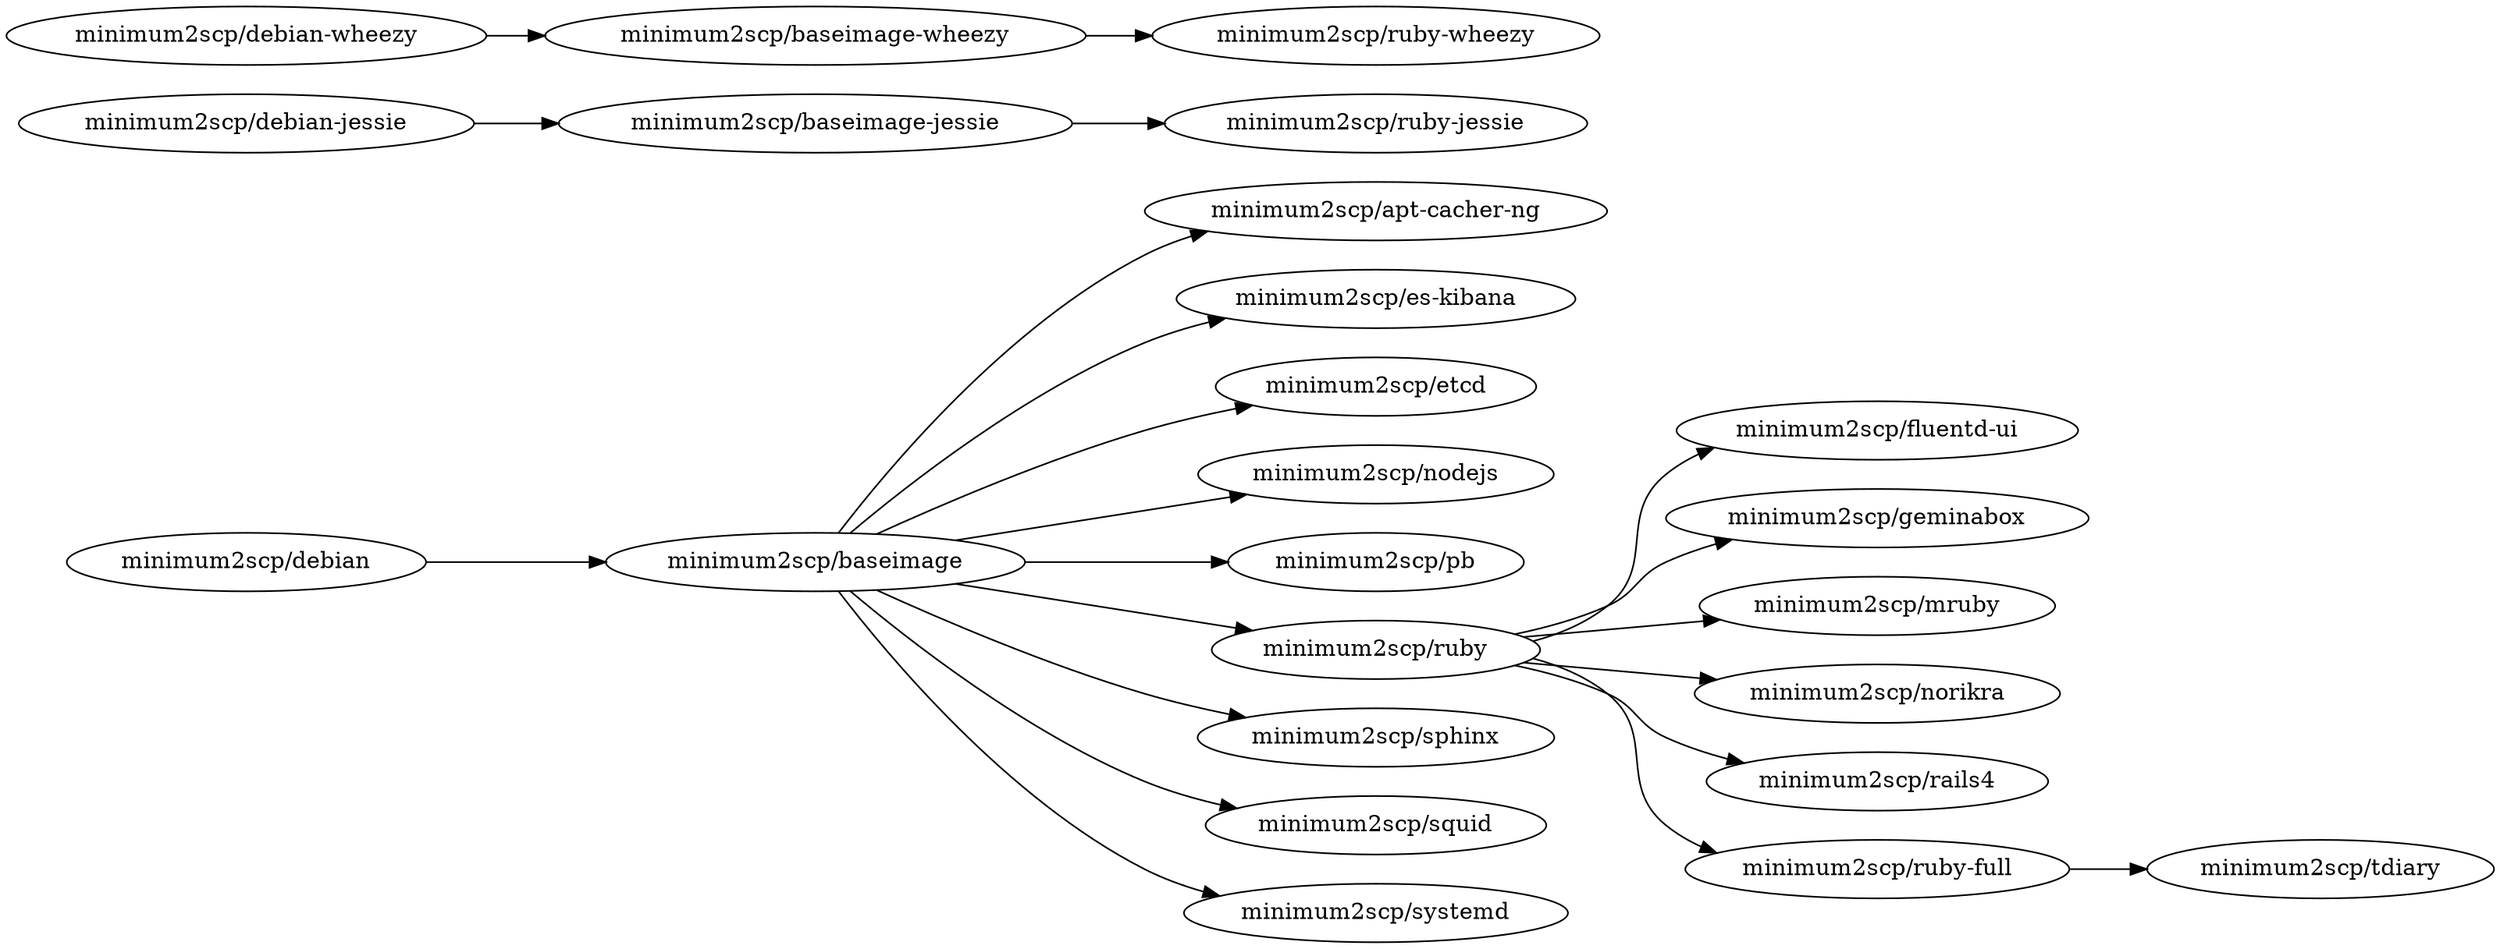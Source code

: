digraph deps {
  graph        [rankdir = "LR"];
  ratio = auto;


  acng              [label = "minimum2scp/apt-cacher-ng"];
  baseimage         [label = "minimum2scp/baseimage"];
  baseimage_jessie  [label = "minimum2scp/baseimage-jessie"];
  baseimage_wheezy  [label = "minimum2scp/baseimage-wheezy"];
  debian            [label = "minimum2scp/debian"];
  debian_jessie     [label = "minimum2scp/debian-jessie"];
  debian_wheezy     [label = "minimum2scp/debian-wheezy"];
  es_kibana         [label = "minimum2scp/es-kibana"];
  etcd              [label = "minimum2scp/etcd"];
  fluentd_ui        [label = "minimum2scp/fluentd-ui"];
  geminabox         [label = "minimum2scp/geminabox"];
  mruby             [label = "minimum2scp/mruby"];
  nodejs            [label = "minimum2scp/nodejs"];
  norikra           [label = "minimum2scp/norikra"];
  pb                [label = "minimum2scp/pb"];
  rails4            [label = "minimum2scp/rails4"];
  ruby              [label = "minimum2scp/ruby"];
  ruby_full         [label = "minimum2scp/ruby-full"];
  ruby_jessie       [label = "minimum2scp/ruby-jessie"];
  ruby_wheezy       [label = "minimum2scp/ruby-wheezy"];
  sphinx            [label = "minimum2scp/sphinx"];
  squid             [label = "minimum2scp/squid"];
  systemd           [label = "minimum2scp/systemd"];
  tdiary            [label = "minimum2scp/tdiary"];

  debian    -> baseimage;
  baseimage -> {acng, es_kibana, etcd, nodejs, pb, ruby, sphinx, squid, systemd};
  ruby      -> {fluentd_ui, geminabox, mruby, norikra, rails4, ruby_full};
  ruby_full -> {tdiary};

  debian_jessie    -> baseimage_jessie;
  baseimage_jessie -> ruby_jessie;

  debian_wheezy    -> baseimage_wheezy;
  baseimage_wheezy -> ruby_wheezy;
}
